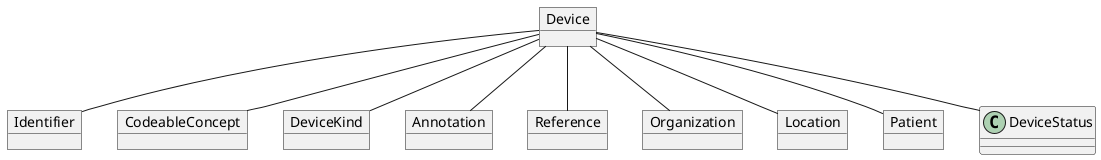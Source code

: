 @startuml
object  Device

object Identifier
object CodeableConcept
object DeviceKind
object Annotation
object Reference
object Organization
object Location
object Patient

Device -- Identifier
Device -- CodeableConcept
Device -- DeviceKind
Device -- Annotation
Device -- DeviceStatus
Device -- Reference
Device -- Organization
Device -- Location
Device -- Patient
@enduml
